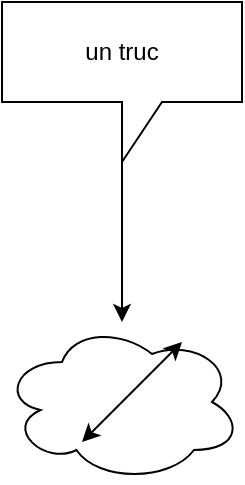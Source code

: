 <mxfile version="18.0.1" type="github">
  <diagram id="MoSiAzPxSyauPg4qjcsP" name="Page-1">
    <mxGraphModel dx="1422" dy="716" grid="1" gridSize="10" guides="1" tooltips="1" connect="1" arrows="1" fold="1" page="1" pageScale="1" pageWidth="827" pageHeight="1169" math="0" shadow="0">
      <root>
        <mxCell id="0" />
        <mxCell id="1" parent="0" />
        <mxCell id="QJm1VOwRxr5E5zSXs-Bi-1" value="" style="ellipse;shape=cloud;whiteSpace=wrap;html=1;" parent="1" vertex="1">
          <mxGeometry x="350" y="330" width="120" height="80" as="geometry" />
        </mxCell>
        <mxCell id="QJm1VOwRxr5E5zSXs-Bi-4" style="edgeStyle=orthogonalEdgeStyle;rounded=0;orthogonalLoop=1;jettySize=auto;html=1;" parent="1" source="QJm1VOwRxr5E5zSXs-Bi-2" target="QJm1VOwRxr5E5zSXs-Bi-1" edge="1">
          <mxGeometry relative="1" as="geometry" />
        </mxCell>
        <mxCell id="QJm1VOwRxr5E5zSXs-Bi-2" value="un truc" style="shape=callout;whiteSpace=wrap;html=1;perimeter=calloutPerimeter;" parent="1" vertex="1">
          <mxGeometry x="350" y="170" width="120" height="80" as="geometry" />
        </mxCell>
        <mxCell id="QJm1VOwRxr5E5zSXs-Bi-3" value="" style="endArrow=classic;startArrow=classic;html=1;rounded=0;" parent="1" edge="1">
          <mxGeometry width="50" height="50" relative="1" as="geometry">
            <mxPoint x="390" y="390" as="sourcePoint" />
            <mxPoint x="440" y="340" as="targetPoint" />
          </mxGeometry>
        </mxCell>
      </root>
    </mxGraphModel>
  </diagram>
</mxfile>
